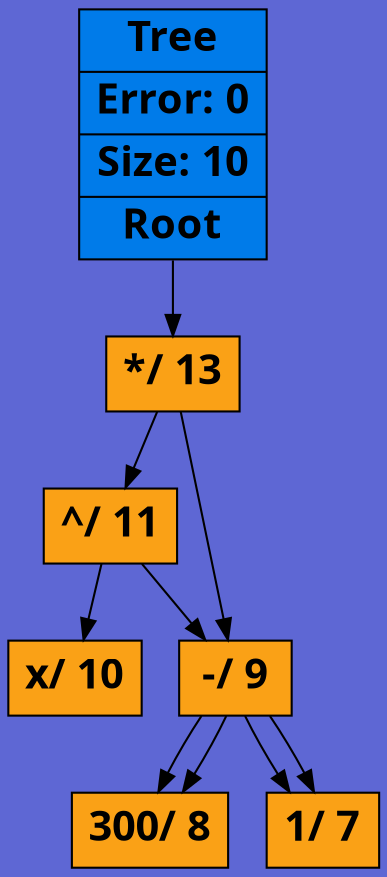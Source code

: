 digraph
{
rankdir = TB;
node[shape = record, color = "#000000", fontname = "Sans Bold Not-Rotated", fontsize = 20];
bgcolor = "#5e67d4";
TREE[rank = "min", style = "filled", fillcolor = "#007be9", label = "{Tree|Error: 0|Size: 10|<root>Root}"];
NODE_13[style = "filled", fillcolor = "#faa116", label = "{*/ 13}"];
NODE_11[style = "filled", fillcolor = "#faa116", label = "{^/ 11}"];
NODE_10[style = "filled", fillcolor = "#faa116", label = "{x/ 10}"];
NODE_9[style = "filled", fillcolor = "#faa116", label = "{-/ 9}"];
NODE_8[style = "filled", fillcolor = "#faa116", label = "{300/ 8}"];
NODE_7[style = "filled", fillcolor = "#faa116", label = "{1/ 7}"];
NODE_9[style = "filled", fillcolor = "#faa116", label = "{-/ 9}"];
NODE_8[style = "filled", fillcolor = "#faa116", label = "{300/ 8}"];
NODE_7[style = "filled", fillcolor = "#faa116", label = "{1/ 7}"];
NODE_13:left->NODE_11;
NODE_13:right->NODE_9;
NODE_11:left->NODE_10;
NODE_11:right->NODE_9;
NODE_9:left->NODE_8;
NODE_9:right->NODE_7;
NODE_9:left->NODE_8;
NODE_9:right->NODE_7;

TREE:root->NODE_13
}
